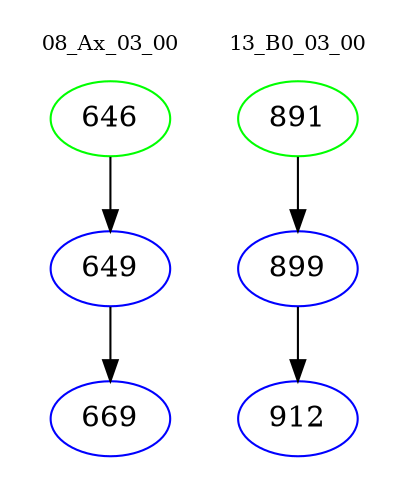 digraph{
subgraph cluster_0 {
color = white
label = "08_Ax_03_00";
fontsize=10;
T0_646 [label="646", color="green"]
T0_646 -> T0_649 [color="black"]
T0_649 [label="649", color="blue"]
T0_649 -> T0_669 [color="black"]
T0_669 [label="669", color="blue"]
}
subgraph cluster_1 {
color = white
label = "13_B0_03_00";
fontsize=10;
T1_891 [label="891", color="green"]
T1_891 -> T1_899 [color="black"]
T1_899 [label="899", color="blue"]
T1_899 -> T1_912 [color="black"]
T1_912 [label="912", color="blue"]
}
}

